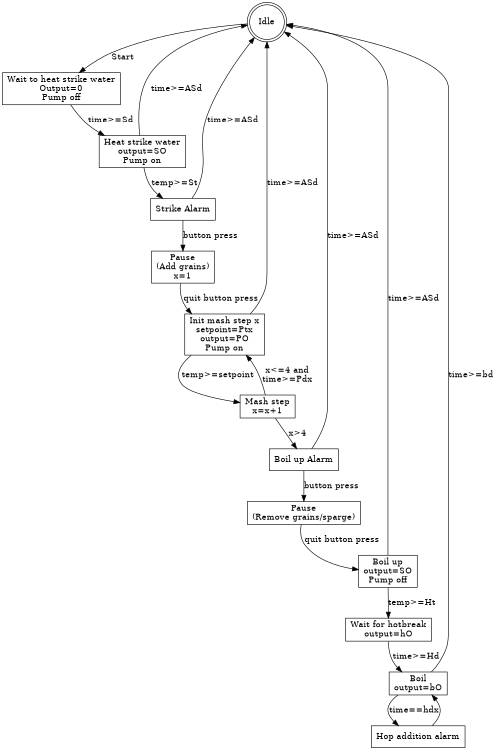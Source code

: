 /* $ dot -Tsvg state.dot -o state.svg */

digraph finite_state_machine {
	size="8,5"
	node [shape = doublecircle]; IDLE;
	node [shape = box];
	IDLE -> WAIT_STRIKE [ label = "Start" ];
	WAIT_STRIKE -> STRIKE [ label = "time>=Sd" ];
	STRIKE -> STRIKE_ALARM [ label = "temp>=St" ];
	STRIKE -> IDLE [ label = "time>=ASd"];
	STRIKE_ALARM -> STRIKE_PAUSE [ label = "button press" ];
	STRIKE_ALARM -> IDLE [ label = "time>=ASd" ];
	STRIKE_PAUSE -> MASH_STEP_INIT [ label = "quit button press" ];
	MASH_STEP_INIT -> MASH_STEP [ label = "temp>=setpoint" ];
	MASH_STEP_INIT -> IDLE [ label = "time>=ASd" ];
	MASH_STEP -> MASH_STEP_INIT [ label = "x<=4 and\ntime>=Pdx" ];
	MASH_STEP -> BOIL_UP_ALARM [ label = "x>4" ];
	BOIL_UP_ALARM -> BOIL_UP_PAUSE [ label = "button press" ];
	BOIL_UP_ALARM -> IDLE [ label = "time>=ASd" ];
	BOIL_UP_PAUSE -> BOIL_UP [ label = "quit button press" ];
	BOIL_UP -> HOTBREAK [ label = "temp>=Ht" ];
	BOIL_UP -> IDLE [ label = "time>=ASd" ];
	HOTBREAK -> BOIL [ label = "time>=Hd" ];
	BOIL -> HOPALARM [ label = "time==hdx"];
	HOPALARM -> BOIL;
	BOIL -> IDLE [ label = "time>=bd" ];

	IDLE [ label = "Idle" ];
	WAIT_STRIKE [ label = "Wait to heat strike water\nOutput=0\nPump off" ];
	STRIKE [ label = "Heat strike water\noutput=SO\nPump on" ];
	STRIKE_ALARM [ label = "Strike Alarm" ];
	STRIKE_PAUSE [ label = "Pause\n(Add grains)\nx=1" ];
	MASH_STEP_INIT [ label = "Init mash step x\nsetpoint=Ptx\noutput=PO\nPump on" ];
	MASH_STEP [ label = "Mash step\nx=x+1"];
	BOIL_UP_ALARM [ label = "Boil up Alarm" ];
	BOIL_UP_PAUSE [ label = "Pause\n(Remove grains/sparge)" ];
	BOIL_UP [ label = "Boil up\noutput=SO\nPump off" ];
	HOTBREAK [ label = "Wait for hotbreak\noutput=hO" ];
	BOIL [ label = "Boil\noutput=bO" ];
	HOPALARM [ label = "Hop addition alarm" ];

}

